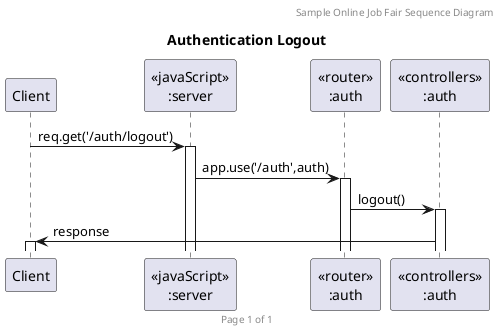 @startuml Manage Authentication

header Sample Online Job Fair Sequence Diagram
footer Page %page% of %lastpage%
title "Authentication Logout"

participant "Client" as client
participant "<<javaScript>>\n:server" as server
participant "<<router>>\n:auth" as routerUser
participant "<<controllers>>\n:auth" as controllersUser

client->server ++:req.get('/auth/logout')
server->routerUser ++:app.use('/auth',auth)
routerUser -> controllersUser ++:logout()
controllersUser -> client ++:response

@enduml
